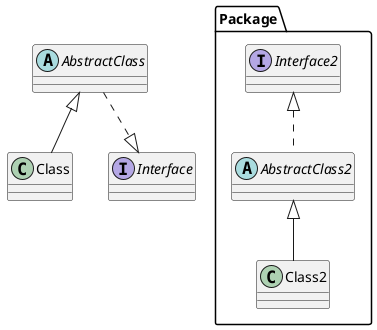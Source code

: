 @startuml
class Class
abstract class AbstractClass
interface Interface

AbstractClass <|-- Class
AbstractClass ..|> Interface

package Package {
    interface Interface2
    abstract class AbstractClass2 implements Interface2
    class Class2 extends AbstractClass2
}
@enduml